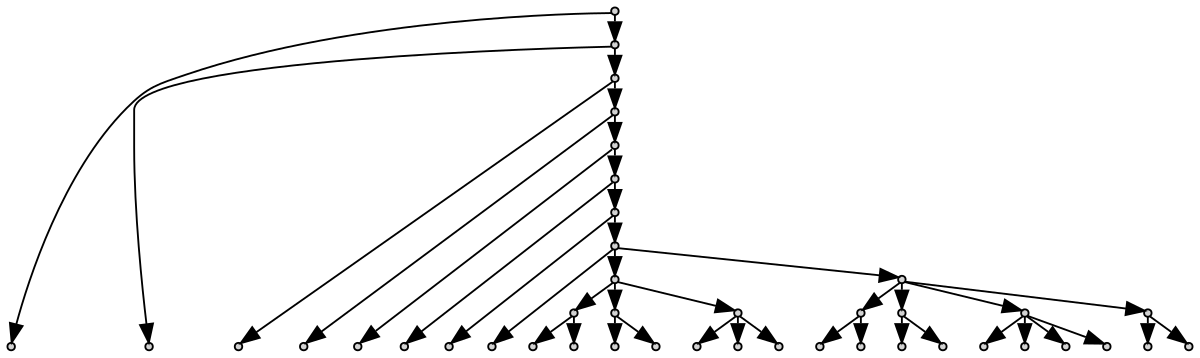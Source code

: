 digraph bct {
  ranksep="0.2 equally"
  size="8,8";
  node [color=black, fillcolor=lightgray, style=filled, shape=circle, width=0.05];

  root[label="",group=root,pos="4,4!"]

  c1[label=""]
  c2[label=""]
  c3[label=""]
  c4[label=""]
  c5[label=""]
  c6[label=""]
  c7[label=""]
  c8[label=""]
  c9[label=""]
  c10[label=""]
  c11[label=""]
  c12[label=""]
  c13[label=""]
  c14[label=""]
  c15[label=""]
  c16[label=""]
  c17[label=""]
  c18[label=""]
  c19[label=""]
  c20[label=""]
  c21[label=""]
  c22[label=""]
  c23[label=""]
  c24[label=""]
  c25[label=""]
  c26[label=""]
  c27[label=""]
  c28[label=""]
  c29[label=""]
  c30[label=""]
  c31[label=""]
  c32[label=""]
  c33[label=""]
  c34[label=""]
  c35[label=""]
  c36[label=""]
  c37[label=""]
  c38[label=""]
  c39[label=""]
  c40[label=""]
  c41[label=""]

  // level 1
  root -> c1[weight=0];
  root -> c2[weight=1];

  c2 -> c3[weight=0];
  c2 -> c4[weight=1];

  c4 -> c5[weight=0];
  c4 -> c6[weight=1];

  c6 -> c7[weight=0];
  c6 -> c8[weight=1];

  c8 -> c9[weight=0];
  c8 -> c10[weight=1];

  c10 -> c11[weight=0];
  c10 -> c12[weight=1];

  c12 -> c13[weight=0];
  c12 -> c14[weight=1];

  c14 -> c15[weight=0];
  c14 -> c16[weight=1];
  c14 -> c17[weight=0];

  c16 -> c18[weight=0];
  c16 -> c19[weight=1];
  c16 -> c20[weight=0];

  c17 -> c21[weight=0];
  c17 -> c22[weight=1];
  c17 -> c23[weight=0];
  c17 -> c24[weight=0];

  c18 -> c25[weight=0];
  c18 -> c26[weight=1];

  c19 -> c27[weight=1];
  c19 -> c40[weight=0];

  c20 -> c28[weight=0];
  c20 -> c29[weight=1];
  c20 -> c30[weight=0];

  c21 -> c31[weight=0];
  c21 -> c32[weight=1];

  c22 -> c33[weight=1];
  c22 -> c41[weight=0];

  c23 -> c34[weight=0];
  c23 -> c35[weight=1];
  c23 -> c36[weight=0];
  c23 -> c37[weight=0];

  c24 -> c38[weight=1];
  c24 -> c39[weight=0];

  {rank=same; c17 c16}
  {rank=same; c24 c23 c22 c21 c20 c19 c18}
  {rank=same; c1 c3 c5 c7 c9 c11 c13 c15 c25 c26 c27 c28 c29 c30 c31 c32 c33 c34
c35 c36 c37 c38 c39 c40 c41};
}
